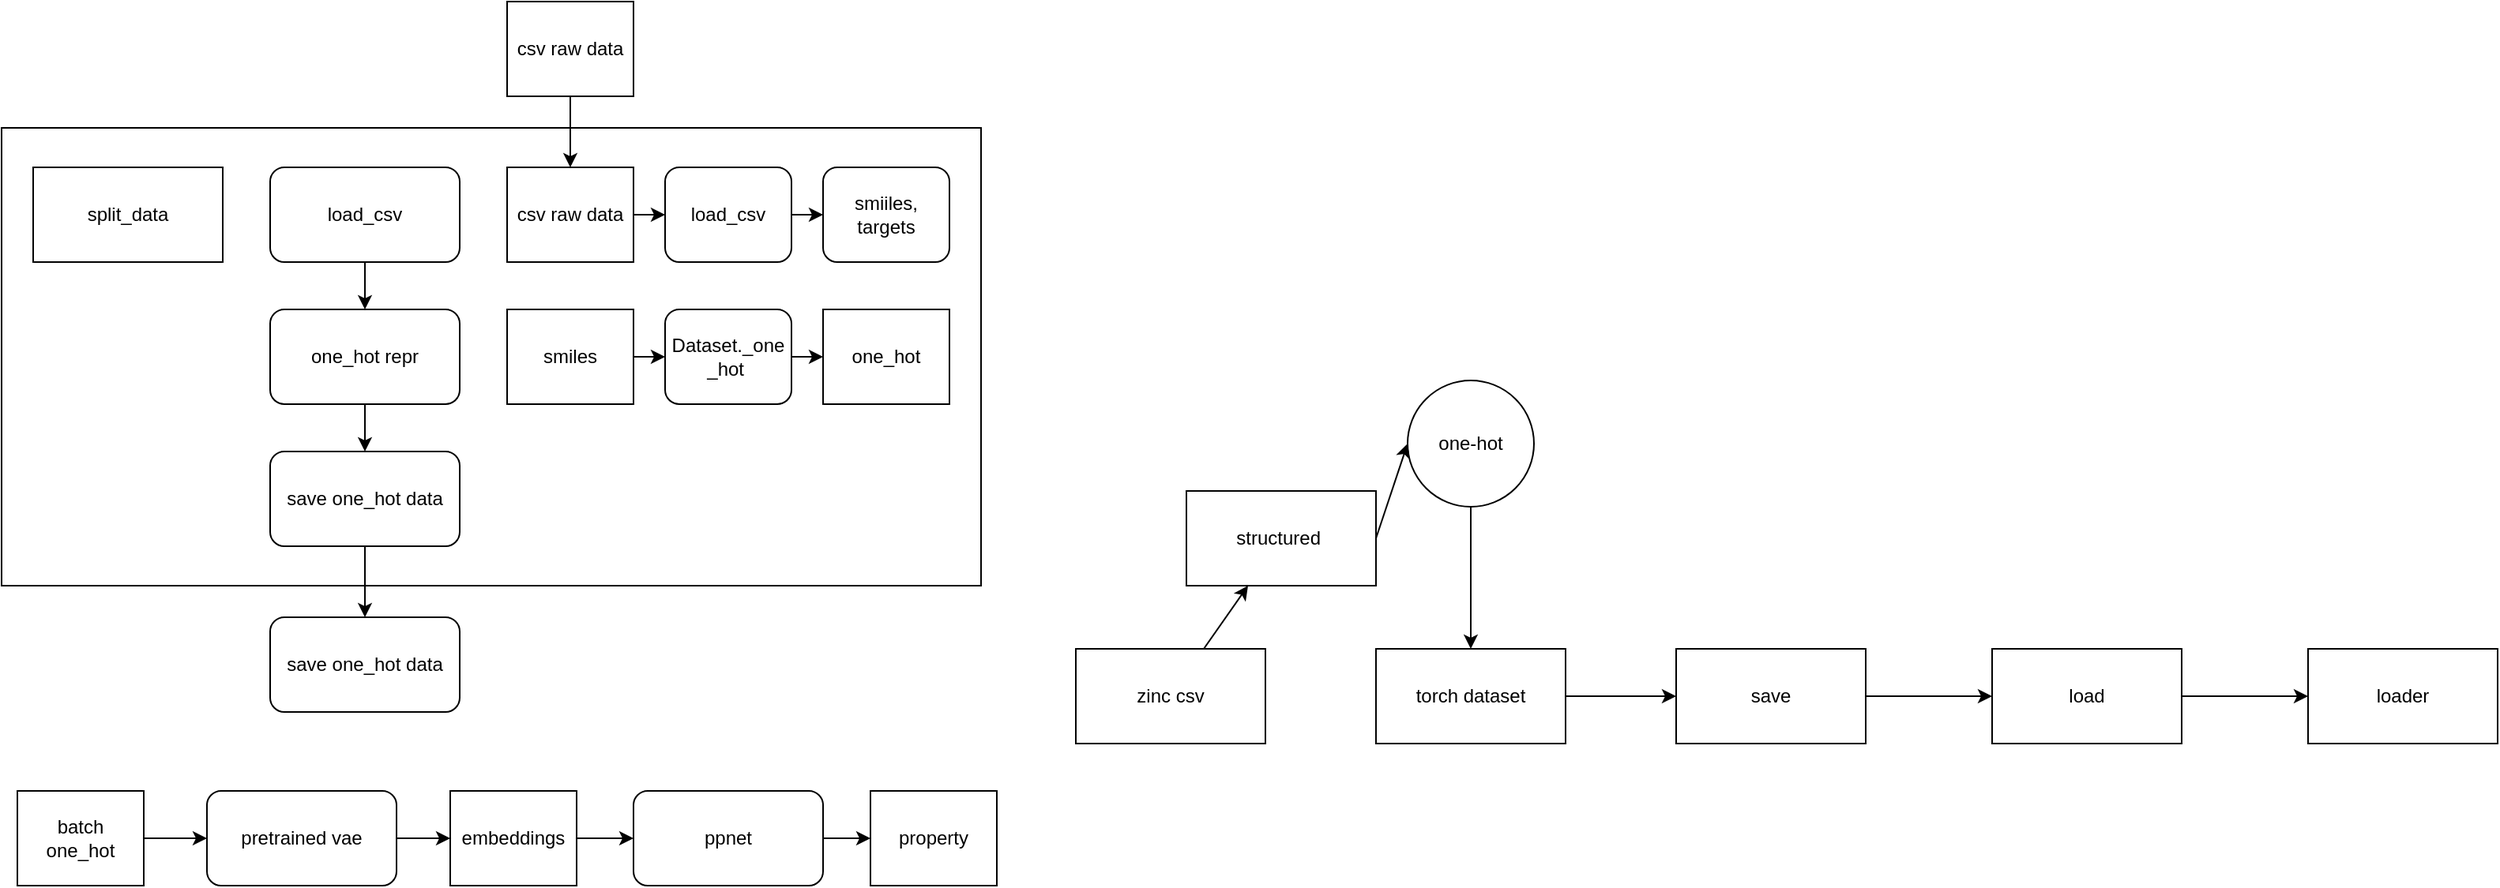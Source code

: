 <mxfile>
    <diagram id="gTPItKsnS4PwW2U1IcoF" name="Page-1">
        <mxGraphModel dx="1075" dy="1742" grid="1" gridSize="10" guides="1" tooltips="1" connect="1" arrows="1" fold="1" page="1" pageScale="1" pageWidth="827" pageHeight="1169" math="0" shadow="0">
            <root>
                <mxCell id="0"/>
                <mxCell id="1" parent="0"/>
                <mxCell id="2" value="structured&amp;nbsp;" style="rounded=0;whiteSpace=wrap;html=1;" parent="1" vertex="1">
                    <mxGeometry x="800" y="260" width="120" height="60" as="geometry"/>
                </mxCell>
                <mxCell id="17" value="" style="edgeStyle=none;html=1;" parent="1" source="3" target="9" edge="1">
                    <mxGeometry relative="1" as="geometry"/>
                </mxCell>
                <mxCell id="3" value="one-hot" style="ellipse;whiteSpace=wrap;html=1;aspect=fixed;" parent="1" vertex="1">
                    <mxGeometry x="940" y="190" width="80" height="80" as="geometry"/>
                </mxCell>
                <mxCell id="5" value="" style="endArrow=classic;html=1;exitX=1;exitY=0.5;exitDx=0;exitDy=0;entryX=0;entryY=0.5;entryDx=0;entryDy=0;" parent="1" source="2" target="3" edge="1">
                    <mxGeometry width="50" height="50" relative="1" as="geometry">
                        <mxPoint x="990" y="340" as="sourcePoint"/>
                        <mxPoint x="1040" y="290" as="targetPoint"/>
                    </mxGeometry>
                </mxCell>
                <mxCell id="16" value="" style="edgeStyle=none;html=1;" parent="1" source="7" target="2" edge="1">
                    <mxGeometry relative="1" as="geometry"/>
                </mxCell>
                <mxCell id="7" value="zinc csv" style="rounded=0;whiteSpace=wrap;html=1;" parent="1" vertex="1">
                    <mxGeometry x="730" y="360" width="120" height="60" as="geometry"/>
                </mxCell>
                <mxCell id="9" value="torch dataset" style="rounded=0;whiteSpace=wrap;html=1;" parent="1" vertex="1">
                    <mxGeometry x="920" y="360" width="120" height="60" as="geometry"/>
                </mxCell>
                <mxCell id="13" value="" style="edgeStyle=none;html=1;" parent="1" source="10" target="12" edge="1">
                    <mxGeometry relative="1" as="geometry"/>
                </mxCell>
                <mxCell id="10" value="save" style="rounded=0;whiteSpace=wrap;html=1;" parent="1" vertex="1">
                    <mxGeometry x="1110" y="360" width="120" height="60" as="geometry"/>
                </mxCell>
                <mxCell id="11" value="" style="endArrow=classic;html=1;exitX=1;exitY=0.5;exitDx=0;exitDy=0;entryX=0;entryY=0.5;entryDx=0;entryDy=0;" parent="1" source="9" target="10" edge="1">
                    <mxGeometry width="50" height="50" relative="1" as="geometry">
                        <mxPoint x="1070" y="240" as="sourcePoint"/>
                        <mxPoint x="1220" y="240" as="targetPoint"/>
                    </mxGeometry>
                </mxCell>
                <mxCell id="15" value="" style="edgeStyle=none;html=1;" parent="1" source="12" target="14" edge="1">
                    <mxGeometry relative="1" as="geometry"/>
                </mxCell>
                <mxCell id="12" value="load" style="rounded=0;whiteSpace=wrap;html=1;" parent="1" vertex="1">
                    <mxGeometry x="1310" y="360" width="120" height="60" as="geometry"/>
                </mxCell>
                <mxCell id="14" value="loader" style="rounded=0;whiteSpace=wrap;html=1;" parent="1" vertex="1">
                    <mxGeometry x="1510" y="360" width="120" height="60" as="geometry"/>
                </mxCell>
                <mxCell id="39" value="" style="group" parent="1" vertex="1" connectable="0">
                    <mxGeometry x="50" y="30" width="620" height="290" as="geometry"/>
                </mxCell>
                <mxCell id="37" value="" style="whiteSpace=wrap;html=1;" parent="39" vertex="1">
                    <mxGeometry width="620" height="290" as="geometry"/>
                </mxCell>
                <mxCell id="18" value="split_data" style="rounded=0;whiteSpace=wrap;html=1;" parent="39" vertex="1">
                    <mxGeometry x="20" y="25" width="120" height="60" as="geometry"/>
                </mxCell>
                <mxCell id="19" value="load_csv&lt;br&gt;" style="rounded=1;whiteSpace=wrap;html=1;" parent="39" vertex="1">
                    <mxGeometry x="170" y="25" width="120" height="60" as="geometry"/>
                </mxCell>
                <mxCell id="20" value="one_hot repr" style="whiteSpace=wrap;html=1;rounded=1;" parent="39" vertex="1">
                    <mxGeometry x="170" y="115" width="120" height="60" as="geometry"/>
                </mxCell>
                <mxCell id="21" value="" style="edgeStyle=none;html=1;" parent="39" source="19" target="20" edge="1">
                    <mxGeometry relative="1" as="geometry"/>
                </mxCell>
                <mxCell id="23" value="load_csv&lt;br&gt;" style="rounded=1;whiteSpace=wrap;html=1;" parent="39" vertex="1">
                    <mxGeometry x="420" y="25" width="80" height="60" as="geometry"/>
                </mxCell>
                <mxCell id="25" value="" style="edgeStyle=none;html=1;" parent="39" target="23" edge="1">
                    <mxGeometry relative="1" as="geometry">
                        <mxPoint x="400" y="55" as="sourcePoint"/>
                    </mxGeometry>
                </mxCell>
                <mxCell id="26" value="csv raw data" style="rounded=0;whiteSpace=wrap;html=1;" parent="39" vertex="1">
                    <mxGeometry x="320" y="25" width="80" height="60" as="geometry"/>
                </mxCell>
                <mxCell id="27" value="smiiles, targets" style="rounded=1;whiteSpace=wrap;html=1;" parent="39" vertex="1">
                    <mxGeometry x="520" y="25" width="80" height="60" as="geometry"/>
                </mxCell>
                <mxCell id="28" value="" style="edgeStyle=none;html=1;" parent="39" source="23" target="27" edge="1">
                    <mxGeometry relative="1" as="geometry"/>
                </mxCell>
                <mxCell id="29" value="Dataset._one&lt;br&gt;_hot&amp;nbsp;" style="whiteSpace=wrap;html=1;rounded=1;" parent="39" vertex="1">
                    <mxGeometry x="420" y="115" width="80" height="60" as="geometry"/>
                </mxCell>
                <mxCell id="32" value="" style="edgeStyle=none;html=1;" parent="39" source="31" target="29" edge="1">
                    <mxGeometry relative="1" as="geometry"/>
                </mxCell>
                <mxCell id="31" value="smiles" style="rounded=0;whiteSpace=wrap;html=1;" parent="39" vertex="1">
                    <mxGeometry x="320" y="115" width="80" height="60" as="geometry"/>
                </mxCell>
                <mxCell id="34" value="one_hot" style="rounded=0;whiteSpace=wrap;html=1;" parent="39" vertex="1">
                    <mxGeometry x="520" y="115" width="80" height="60" as="geometry"/>
                </mxCell>
                <mxCell id="33" value="" style="edgeStyle=none;html=1;" parent="39" source="29" target="34" edge="1">
                    <mxGeometry relative="1" as="geometry"/>
                </mxCell>
                <mxCell id="35" value="save one_hot data" style="whiteSpace=wrap;html=1;rounded=1;" parent="39" vertex="1">
                    <mxGeometry x="170" y="205" width="120" height="60" as="geometry"/>
                </mxCell>
                <mxCell id="36" value="" style="edgeStyle=none;html=1;" parent="39" source="20" target="35" edge="1">
                    <mxGeometry relative="1" as="geometry"/>
                </mxCell>
                <mxCell id="44" value="" style="edgeStyle=none;html=1;" edge="1" parent="1" source="40" target="43">
                    <mxGeometry relative="1" as="geometry"/>
                </mxCell>
                <mxCell id="40" value="pretrained vae" style="rounded=1;whiteSpace=wrap;html=1;" vertex="1" parent="1">
                    <mxGeometry x="180" y="450" width="120" height="60" as="geometry"/>
                </mxCell>
                <mxCell id="42" value="" style="edgeStyle=none;html=1;" edge="1" parent="1" source="41" target="40">
                    <mxGeometry relative="1" as="geometry"/>
                </mxCell>
                <mxCell id="41" value="batch&lt;br&gt;one_hot" style="rounded=0;whiteSpace=wrap;html=1;" vertex="1" parent="1">
                    <mxGeometry x="60" y="450" width="80" height="60" as="geometry"/>
                </mxCell>
                <mxCell id="46" value="" style="edgeStyle=none;html=1;" edge="1" parent="1" source="43" target="45">
                    <mxGeometry relative="1" as="geometry"/>
                </mxCell>
                <mxCell id="43" value="embeddings" style="rounded=0;whiteSpace=wrap;html=1;" vertex="1" parent="1">
                    <mxGeometry x="334" y="450" width="80" height="60" as="geometry"/>
                </mxCell>
                <mxCell id="48" value="" style="edgeStyle=none;html=1;" edge="1" parent="1" source="45" target="47">
                    <mxGeometry relative="1" as="geometry"/>
                </mxCell>
                <mxCell id="45" value="ppnet" style="rounded=1;whiteSpace=wrap;html=1;" vertex="1" parent="1">
                    <mxGeometry x="450" y="450" width="120" height="60" as="geometry"/>
                </mxCell>
                <mxCell id="47" value="property" style="rounded=0;whiteSpace=wrap;html=1;" vertex="1" parent="1">
                    <mxGeometry x="600" y="450" width="80" height="60" as="geometry"/>
                </mxCell>
                <mxCell id="49" value="save one_hot data" style="whiteSpace=wrap;html=1;rounded=1;" vertex="1" parent="1">
                    <mxGeometry x="220" y="340" width="120" height="60" as="geometry"/>
                </mxCell>
                <mxCell id="50" value="" style="edgeStyle=none;html=1;" edge="1" parent="1" source="35" target="49">
                    <mxGeometry relative="1" as="geometry"/>
                </mxCell>
                <mxCell id="53" value="" style="edgeStyle=none;html=1;" edge="1" parent="1" source="51" target="26">
                    <mxGeometry relative="1" as="geometry"/>
                </mxCell>
                <mxCell id="51" value="csv raw data" style="rounded=0;whiteSpace=wrap;html=1;" vertex="1" parent="1">
                    <mxGeometry x="370" y="-50" width="80" height="60" as="geometry"/>
                </mxCell>
            </root>
        </mxGraphModel>
    </diagram>
</mxfile>